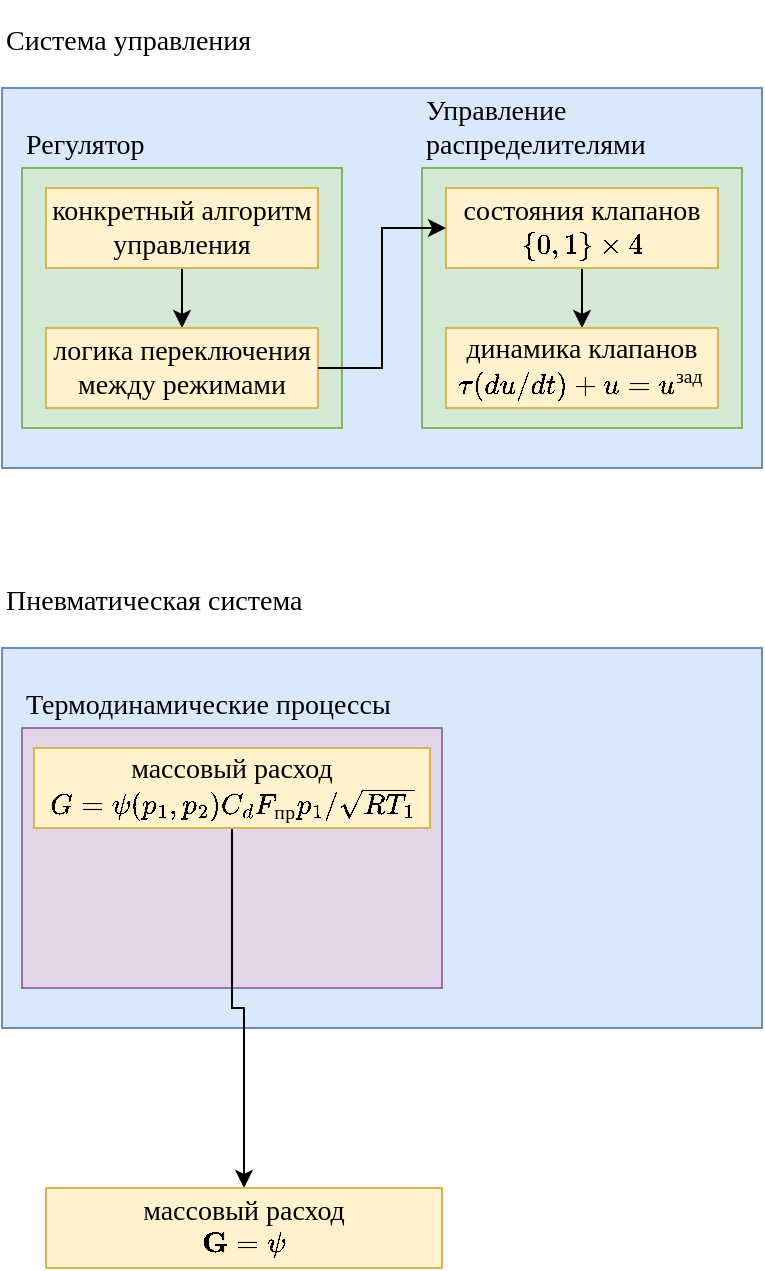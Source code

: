 <mxfile version="24.8.1">
  <diagram name="Страница — 1" id="CktR_0TfPaB_vj-gk5s1">
    <mxGraphModel dx="430" dy="396" grid="1" gridSize="10" guides="1" tooltips="1" connect="1" arrows="1" fold="1" page="1" pageScale="1" pageWidth="827" pageHeight="1169" math="1" shadow="0">
      <root>
        <mxCell id="0" />
        <mxCell id="1" parent="0" />
        <mxCell id="Kkns_eKxTQr_wzeNhjw6-45" value="&lt;p&gt;&lt;font style=&quot;font-size: 14px;&quot; face=&quot;Times New Roman&quot;&gt;Система управления&lt;/font&gt;&lt;/p&gt;" style="rounded=0;whiteSpace=wrap;html=1;labelPosition=center;verticalLabelPosition=top;align=left;verticalAlign=bottom;fillColor=#dae8fc;strokeColor=#6c8ebf;" vertex="1" parent="1">
          <mxGeometry x="160" y="200" width="380" height="190" as="geometry" />
        </mxCell>
        <mxCell id="Kkns_eKxTQr_wzeNhjw6-56" value="Регулятор" style="rounded=0;whiteSpace=wrap;html=1;fontFamily=Times New Roman;fontSize=14;labelPosition=center;verticalLabelPosition=top;align=left;verticalAlign=bottom;fillColor=#d5e8d4;strokeColor=#82b366;" vertex="1" parent="1">
          <mxGeometry x="170" y="240" width="160" height="130" as="geometry" />
        </mxCell>
        <mxCell id="Kkns_eKxTQr_wzeNhjw6-59" value="" style="edgeStyle=orthogonalEdgeStyle;rounded=0;orthogonalLoop=1;jettySize=auto;html=1;" edge="1" parent="1" source="Kkns_eKxTQr_wzeNhjw6-57" target="Kkns_eKxTQr_wzeNhjw6-58">
          <mxGeometry relative="1" as="geometry" />
        </mxCell>
        <mxCell id="Kkns_eKxTQr_wzeNhjw6-57" value="конкретный алгоритм управления" style="rounded=0;whiteSpace=wrap;html=1;fillColor=#fff2cc;strokeColor=#d6b656;fontSize=14;fontFamily=Times New Roman;" vertex="1" parent="1">
          <mxGeometry x="182" y="250" width="136" height="40" as="geometry" />
        </mxCell>
        <mxCell id="Kkns_eKxTQr_wzeNhjw6-58" value="логика переключения между режимами" style="rounded=0;whiteSpace=wrap;html=1;fillColor=#fff2cc;strokeColor=#d6b656;fontSize=14;fontFamily=Times New Roman;" vertex="1" parent="1">
          <mxGeometry x="182" y="320" width="136" height="40" as="geometry" />
        </mxCell>
        <mxCell id="Kkns_eKxTQr_wzeNhjw6-62" value="Управление распределителями" style="rounded=0;whiteSpace=wrap;html=1;fontFamily=Times New Roman;fontSize=14;labelPosition=center;verticalLabelPosition=top;align=left;verticalAlign=bottom;fillColor=#d5e8d4;strokeColor=#82b366;" vertex="1" parent="1">
          <mxGeometry x="370" y="240" width="160" height="130" as="geometry" />
        </mxCell>
        <mxCell id="Kkns_eKxTQr_wzeNhjw6-72" value="" style="edgeStyle=orthogonalEdgeStyle;rounded=0;orthogonalLoop=1;jettySize=auto;html=1;" edge="1" parent="1" source="Kkns_eKxTQr_wzeNhjw6-69" target="Kkns_eKxTQr_wzeNhjw6-71">
          <mxGeometry relative="1" as="geometry" />
        </mxCell>
        <mxCell id="Kkns_eKxTQr_wzeNhjw6-69" value="состояния клапанов&lt;div&gt;\(\{0,1\}\times 4\)&lt;/div&gt;" style="rounded=0;whiteSpace=wrap;html=1;fillColor=#fff2cc;strokeColor=#d6b656;fontSize=14;fontFamily=Times New Roman;" vertex="1" parent="1">
          <mxGeometry x="382" y="250" width="136" height="40" as="geometry" />
        </mxCell>
        <mxCell id="Kkns_eKxTQr_wzeNhjw6-70" value="" style="edgeStyle=orthogonalEdgeStyle;rounded=0;orthogonalLoop=1;jettySize=auto;html=1;entryX=0;entryY=0.5;entryDx=0;entryDy=0;" edge="1" parent="1" source="Kkns_eKxTQr_wzeNhjw6-58" target="Kkns_eKxTQr_wzeNhjw6-69">
          <mxGeometry relative="1" as="geometry" />
        </mxCell>
        <mxCell id="Kkns_eKxTQr_wzeNhjw6-71" value="динамика клапанов&lt;div&gt;\(\tau(du/dt) + u = u^{\text{зад}}\)&lt;/div&gt;" style="rounded=0;whiteSpace=wrap;html=1;fillColor=#fff2cc;strokeColor=#d6b656;fontSize=14;fontFamily=Times New Roman;" vertex="1" parent="1">
          <mxGeometry x="382" y="320" width="136" height="40" as="geometry" />
        </mxCell>
        <mxCell id="Kkns_eKxTQr_wzeNhjw6-73" value="&lt;p&gt;&lt;font face=&quot;Times New Roman&quot;&gt;&lt;span style=&quot;font-size: 14px;&quot;&gt;Пневматическая система&lt;/span&gt;&lt;/font&gt;&lt;/p&gt;" style="rounded=0;whiteSpace=wrap;html=1;labelPosition=center;verticalLabelPosition=top;align=left;verticalAlign=bottom;fillColor=#dae8fc;strokeColor=#6c8ebf;" vertex="1" parent="1">
          <mxGeometry x="160" y="480" width="380" height="190" as="geometry" />
        </mxCell>
        <mxCell id="Kkns_eKxTQr_wzeNhjw6-74" value="Термодинамические процессы" style="rounded=0;whiteSpace=wrap;html=1;fontFamily=Times New Roman;fontSize=14;labelPosition=center;verticalLabelPosition=top;align=left;verticalAlign=bottom;fillColor=#e1d5e7;strokeColor=#9673a6;" vertex="1" parent="1">
          <mxGeometry x="170" y="520" width="210" height="130" as="geometry" />
        </mxCell>
        <mxCell id="Kkns_eKxTQr_wzeNhjw6-86" value="" style="edgeStyle=orthogonalEdgeStyle;rounded=0;orthogonalLoop=1;jettySize=auto;html=1;" edge="1" parent="1" source="Kkns_eKxTQr_wzeNhjw6-84" target="Kkns_eKxTQr_wzeNhjw6-85">
          <mxGeometry relative="1" as="geometry" />
        </mxCell>
        <mxCell id="Kkns_eKxTQr_wzeNhjw6-84" value="массовый расход&lt;div&gt;\(G=\psi(p_1, p_2)C_d F_\text{пр} p_1/\sqrt{RT_1}\)&lt;/div&gt;" style="rounded=0;whiteSpace=wrap;html=1;fillColor=#fff2cc;strokeColor=#d6b656;fontSize=14;fontFamily=Times New Roman;" vertex="1" parent="1">
          <mxGeometry x="176" y="530" width="198" height="40" as="geometry" />
        </mxCell>
        <mxCell id="Kkns_eKxTQr_wzeNhjw6-85" value="массовый расход&lt;div&gt;&lt;span style=&quot;background-color: initial;&quot;&gt;\(\mathbf{G} = \psi\)&lt;/span&gt;&lt;/div&gt;" style="rounded=0;whiteSpace=wrap;html=1;fillColor=#fff2cc;strokeColor=#d6b656;fontSize=14;fontFamily=Times New Roman;" vertex="1" parent="1">
          <mxGeometry x="182" y="750" width="198" height="40" as="geometry" />
        </mxCell>
      </root>
    </mxGraphModel>
  </diagram>
</mxfile>
